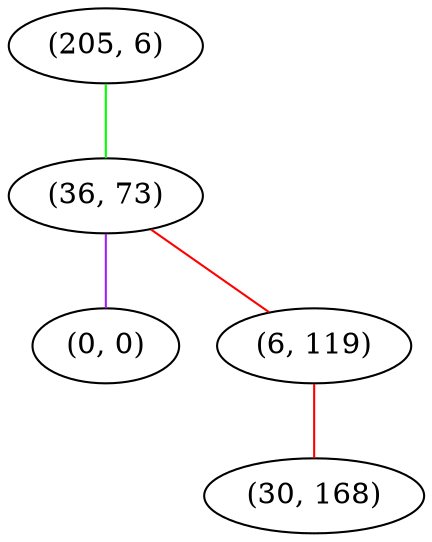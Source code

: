 graph "" {
"(205, 6)";
"(36, 73)";
"(0, 0)";
"(6, 119)";
"(30, 168)";
"(205, 6)" -- "(36, 73)"  [color=green, key=0, weight=2];
"(36, 73)" -- "(0, 0)"  [color=purple, key=0, weight=4];
"(36, 73)" -- "(6, 119)"  [color=red, key=0, weight=1];
"(6, 119)" -- "(30, 168)"  [color=red, key=0, weight=1];
}
